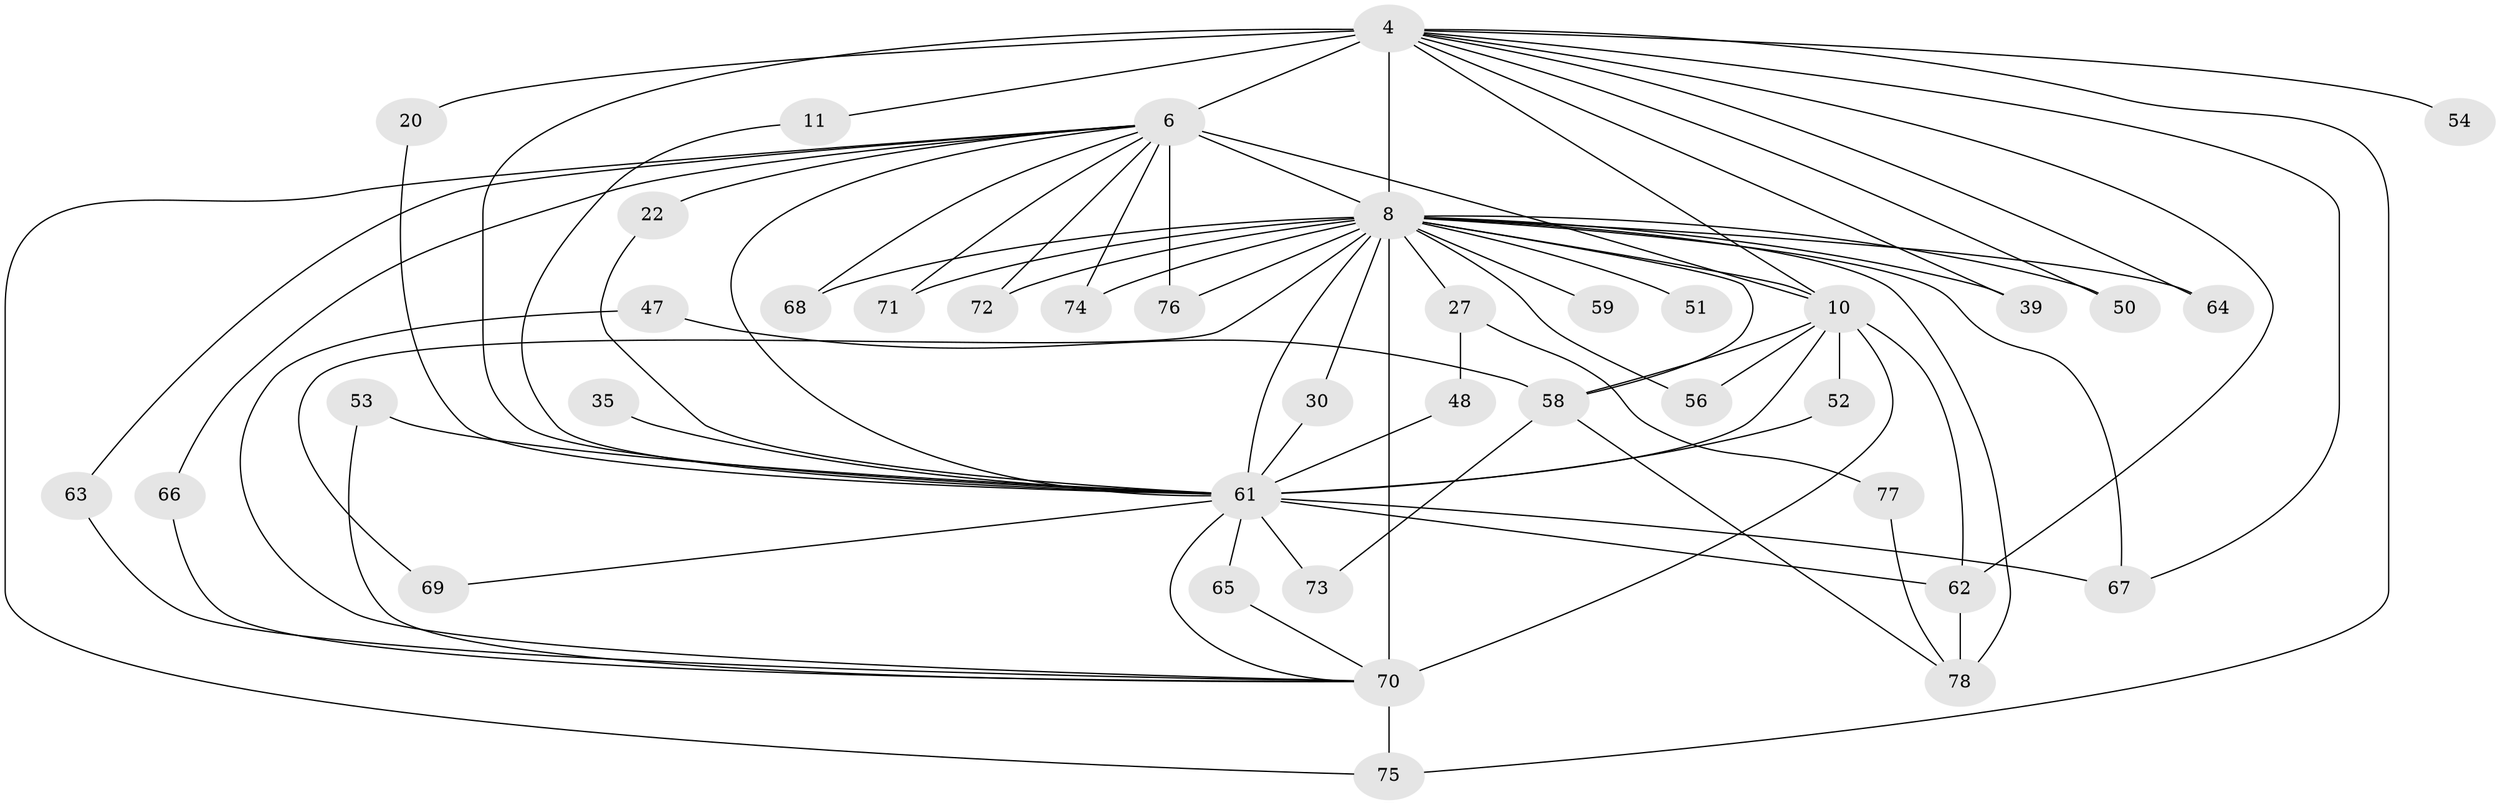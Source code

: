 // original degree distribution, {30: 0.01282051282051282, 20: 0.01282051282051282, 18: 0.01282051282051282, 15: 0.01282051282051282, 13: 0.01282051282051282, 14: 0.02564102564102564, 26: 0.01282051282051282, 19: 0.01282051282051282, 12: 0.01282051282051282, 2: 0.5256410256410257, 7: 0.02564102564102564, 4: 0.05128205128205128, 5: 0.038461538461538464, 3: 0.23076923076923078}
// Generated by graph-tools (version 1.1) at 2025/45/03/09/25 04:45:51]
// undirected, 39 vertices, 78 edges
graph export_dot {
graph [start="1"]
  node [color=gray90,style=filled];
  4 [super="+3"];
  6 [super="+5"];
  8 [super="+1"];
  10 [super="+7"];
  11;
  20;
  22;
  27;
  30 [super="+23"];
  35;
  39;
  47;
  48;
  50;
  51;
  52;
  53;
  54 [super="+21"];
  56;
  58 [super="+57+37"];
  59;
  61 [super="+42+38"];
  62 [super="+19+14+34"];
  63;
  64;
  65;
  66;
  67 [super="+15+49+55+60"];
  68 [super="+43"];
  69 [super="+32+41"];
  70 [super="+46+36"];
  71;
  72;
  73;
  74;
  75 [super="+29"];
  76 [super="+31"];
  77;
  78 [super="+25"];
  4 -- 6 [weight=4];
  4 -- 8 [weight=4];
  4 -- 10 [weight=4];
  4 -- 11;
  4 -- 20;
  4 -- 39;
  4 -- 54 [weight=3];
  4 -- 64;
  4 -- 50;
  4 -- 62 [weight=2];
  4 -- 75;
  4 -- 61 [weight=6];
  4 -- 67 [weight=2];
  6 -- 8 [weight=4];
  6 -- 10 [weight=4];
  6 -- 22;
  6 -- 63;
  6 -- 71;
  6 -- 74;
  6 -- 66;
  6 -- 72;
  6 -- 75;
  6 -- 76;
  6 -- 68;
  6 -- 61 [weight=4];
  8 -- 10 [weight=4];
  8 -- 27 [weight=2];
  8 -- 50;
  8 -- 51 [weight=2];
  8 -- 64;
  8 -- 68 [weight=2];
  8 -- 74;
  8 -- 78 [weight=2];
  8 -- 30;
  8 -- 71;
  8 -- 72;
  8 -- 39;
  8 -- 56;
  8 -- 59;
  8 -- 67 [weight=5];
  8 -- 69 [weight=2];
  8 -- 58;
  8 -- 76;
  8 -- 61 [weight=6];
  8 -- 70 [weight=6];
  10 -- 56;
  10 -- 52;
  10 -- 58 [weight=4];
  10 -- 62;
  10 -- 61 [weight=4];
  10 -- 70;
  11 -- 61;
  20 -- 61;
  22 -- 61;
  27 -- 48;
  27 -- 77;
  30 -- 61 [weight=2];
  35 -- 61 [weight=2];
  47 -- 58;
  47 -- 70;
  48 -- 61;
  52 -- 61;
  53 -- 61;
  53 -- 70;
  58 -- 73;
  58 -- 78;
  61 -- 65;
  61 -- 67 [weight=3];
  61 -- 69;
  61 -- 73;
  61 -- 62 [weight=2];
  61 -- 70;
  62 -- 78;
  63 -- 70;
  65 -- 70;
  66 -- 70;
  70 -- 75;
  77 -- 78;
}
